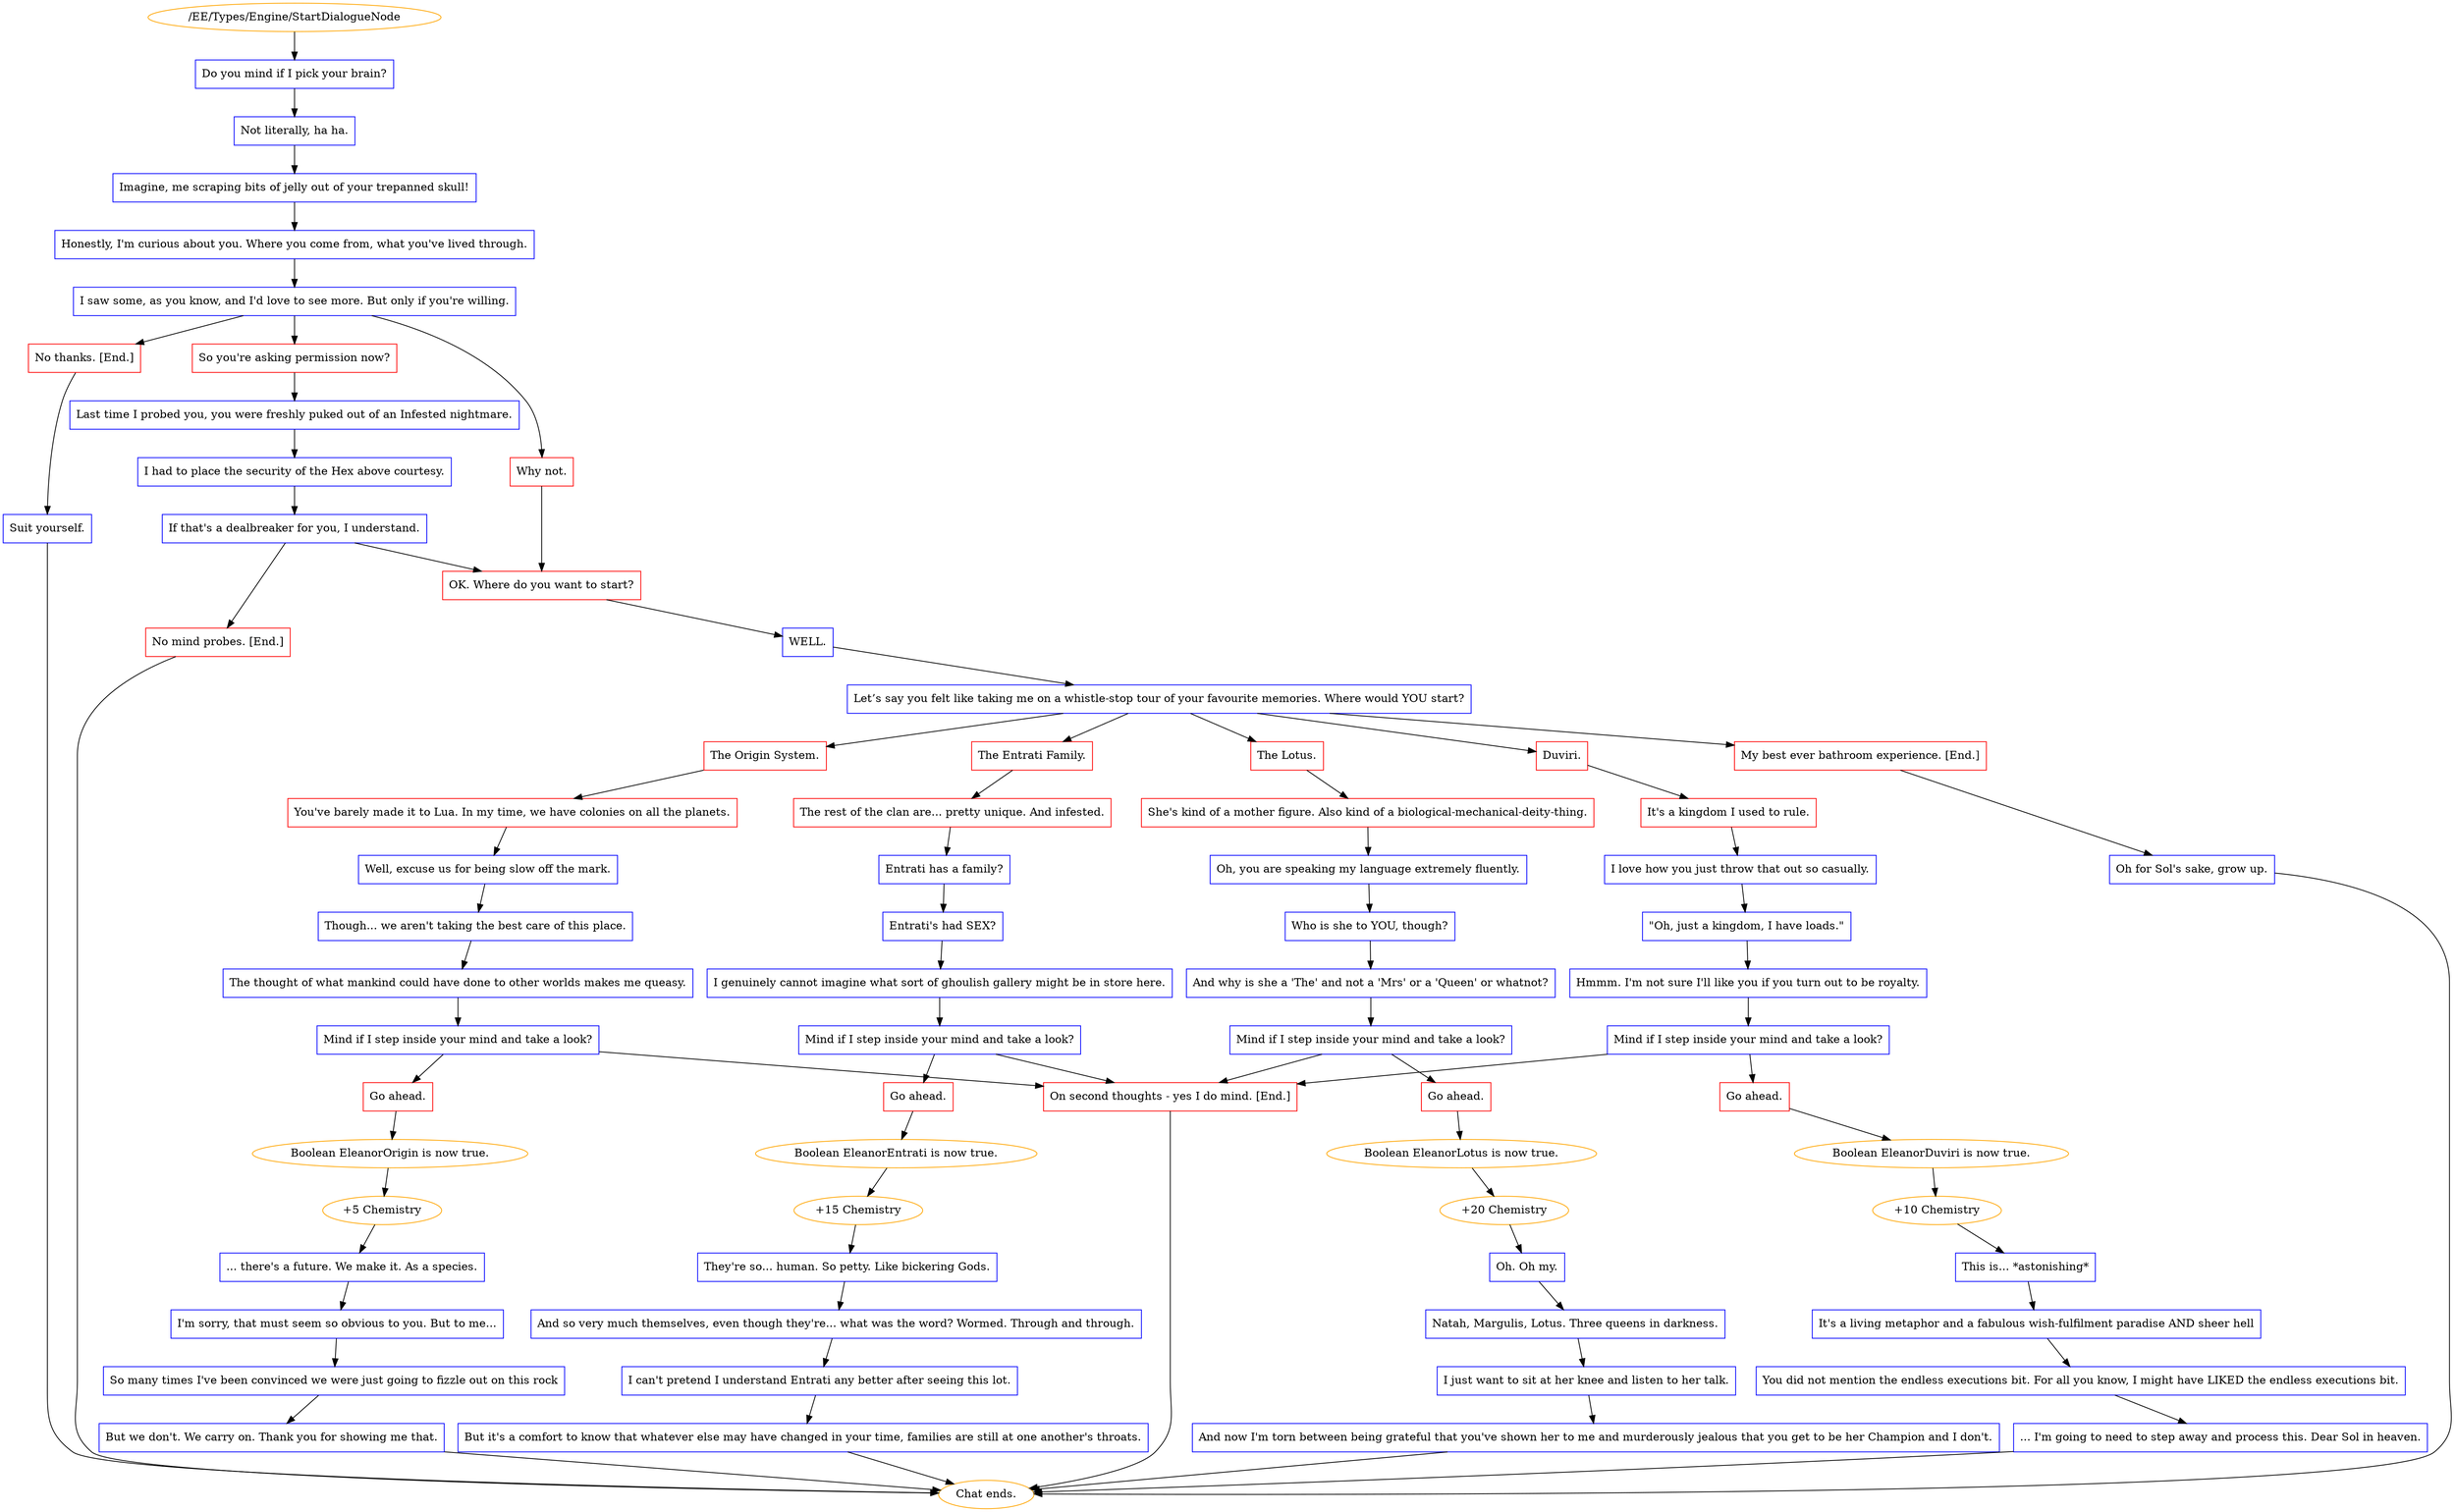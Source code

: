 digraph {
	63 [label="/EE/Types/Engine/StartDialogueNode",color=orange];
		63 -> 64;
	64 [label="Do you mind if I pick your brain?",shape=box,color=blue];
		64 -> 65;
	65 [label="Not literally, ha ha.",shape=box,color=blue];
		65 -> 66;
	66 [label="Imagine, me scraping bits of jelly out of your trepanned skull!",shape=box,color=blue];
		66 -> 67;
	67 [label="Honestly, I'm curious about you. Where you come from, what you've lived through.",shape=box,color=blue];
		67 -> 68;
	68 [label="I saw some, as you know, and I'd love to see more. But only if you're willing.",shape=box,color=blue];
		68 -> 71;
		68 -> 70;
		68 -> 69;
	71 [label="Why not.",shape=box,color=red];
		71 -> 78;
	70 [label="So you're asking permission now?",shape=box,color=red];
		70 -> 74;
	69 [label="No thanks. [End.]",shape=box,color=red];
		69 -> 73;
	78 [label="OK. Where do you want to start?",shape=box,color=red];
		78 -> 80;
	74 [label="Last time I probed you, you were freshly puked out of an Infested nightmare.",shape=box,color=blue];
		74 -> 75;
	73 [label="Suit yourself.",shape=box,color=blue];
		73 -> "Chat ends.";
	80 [label="WELL.",shape=box,color=blue];
		80 -> 81;
	75 [label="I had to place the security of the Hex above courtesy.",shape=box,color=blue];
		75 -> 76;
	"Chat ends." [color=orange];
	81 [label="Let’s say you felt like taking me on a whistle-stop tour of your favourite memories. Where would YOU start?",shape=box,color=blue];
		81 -> 82;
		81 -> 83;
		81 -> 84;
		81 -> 85;
		81 -> 86;
	76 [label="If that's a dealbreaker for you, I understand.",shape=box,color=blue];
		76 -> 78;
		76 -> 77;
	82 [label="Duviri.",shape=box,color=red];
		82 -> 89;
	83 [label="The Origin System.",shape=box,color=red];
		83 -> 90;
	84 [label="The Entrati Family.",shape=box,color=red];
		84 -> 91;
	85 [label="The Lotus.",shape=box,color=red];
		85 -> 92;
	86 [label="My best ever bathroom experience. [End.]",shape=box,color=red];
		86 -> 87;
	77 [label="No mind probes. [End.]",shape=box,color=red];
		77 -> "Chat ends.";
	89 [label="It's a kingdom I used to rule.",shape=box,color=red];
		89 -> 93;
	90 [label="You've barely made it to Lua. In my time, we have colonies on all the planets.",shape=box,color=red];
		90 -> 94;
	91 [label="The rest of the clan are... pretty unique. And infested.",shape=box,color=red];
		91 -> 95;
	92 [label="She's kind of a mother figure. Also kind of a biological-mechanical-deity-thing.",shape=box,color=red];
		92 -> 96;
	87 [label="Oh for Sol's sake, grow up.",shape=box,color=blue];
		87 -> "Chat ends.";
	"Chat ends." [color=orange];
	93 [label="I love how you just throw that out so casually.",shape=box,color=blue];
		93 -> 97;
	94 [label="Well, excuse us for being slow off the mark.",shape=box,color=blue];
		94 -> 98;
	95 [label="Entrati has a family?",shape=box,color=blue];
		95 -> 99;
	96 [label="Oh, you are speaking my language extremely fluently.",shape=box,color=blue];
		96 -> 100;
	"Chat ends." [color=orange];
	97 [label="\"Oh, just a kingdom, I have loads.\"",shape=box,color=blue];
		97 -> 101;
	98 [label="Though... we aren't taking the best care of this place.",shape=box,color=blue];
		98 -> 102;
	99 [label="Entrati's had SEX?",shape=box,color=blue];
		99 -> 103;
	100 [label="Who is she to YOU, though?",shape=box,color=blue];
		100 -> 104;
	101 [label="Hmmm. I'm not sure I'll like you if you turn out to be royalty.",shape=box,color=blue];
		101 -> 105;
	102 [label="The thought of what mankind could have done to other worlds makes me queasy.",shape=box,color=blue];
		102 -> 106;
	103 [label="I genuinely cannot imagine what sort of ghoulish gallery might be in store here.",shape=box,color=blue];
		103 -> 107;
	104 [label="And why is she a 'The' and not a 'Mrs' or a 'Queen' or whatnot?",shape=box,color=blue];
		104 -> 108;
	105 [label="Mind if I step inside your mind and take a look?",shape=box,color=blue];
		105 -> 109;
		105 -> 113;
	106 [label="Mind if I step inside your mind and take a look?",shape=box,color=blue];
		106 -> 110;
		106 -> 113;
	107 [label="Mind if I step inside your mind and take a look?",shape=box,color=blue];
		107 -> 111;
		107 -> 113;
	108 [label="Mind if I step inside your mind and take a look?",shape=box,color=blue];
		108 -> 112;
		108 -> 113;
	109 [label="Go ahead.",shape=box,color=red];
		109 -> 115;
	113 [label="On second thoughts - yes I do mind. [End.]",shape=box,color=red];
		113 -> "Chat ends.";
	110 [label="Go ahead.",shape=box,color=red];
		110 -> 116;
	111 [label="Go ahead.",shape=box,color=red];
		111 -> 117;
	112 [label="Go ahead.",shape=box,color=red];
		112 -> 118;
	115 [label="Boolean EleanorDuviri is now true.",color=orange];
		115 -> 135;
	"Chat ends." [color=orange];
	116 [label="Boolean EleanorOrigin is now true.",color=orange];
		116 -> 138;
	117 [label="Boolean EleanorEntrati is now true.",color=orange];
		117 -> 140;
	118 [label="Boolean EleanorLotus is now true.",color=orange];
		118 -> 142;
	135 [label="+10 Chemistry",color=orange];
		135 -> 119;
	138 [label="+5 Chemistry",color=orange];
		138 -> 120;
	140 [label="+15 Chemistry",color=orange];
		140 -> 121;
	142 [label="+20 Chemistry",color=orange];
		142 -> 122;
	119 [label="This is... *astonishing*",shape=box,color=blue];
		119 -> 123;
	120 [label="... there's a future. We make it. As a species.",shape=box,color=blue];
		120 -> 124;
	121 [label="They're so... human. So petty. Like bickering Gods.",shape=box,color=blue];
		121 -> 125;
	122 [label="Oh. Oh my.",shape=box,color=blue];
		122 -> 126;
	123 [label="It's a living metaphor and a fabulous wish-fulfilment paradise AND sheer hell",shape=box,color=blue];
		123 -> 127;
	124 [label="I'm sorry, that must seem so obvious to you. But to me...",shape=box,color=blue];
		124 -> 128;
	125 [label="And so very much themselves, even though they're... what was the word? Wormed. Through and through.",shape=box,color=blue];
		125 -> 129;
	126 [label="Natah, Margulis, Lotus. Three queens in darkness.",shape=box,color=blue];
		126 -> 130;
	127 [label="You did not mention the endless executions bit. For all you know, I might have LIKED the endless executions bit.",shape=box,color=blue];
		127 -> 131;
	128 [label="So many times I've been convinced we were just going to fizzle out on this rock",shape=box,color=blue];
		128 -> 132;
	129 [label="I can't pretend I understand Entrati any better after seeing this lot.",shape=box,color=blue];
		129 -> 133;
	130 [label="I just want to sit at her knee and listen to her talk.",shape=box,color=blue];
		130 -> 134;
	131 [label="... I'm going to need to step away and process this. Dear Sol in heaven.",shape=box,color=blue];
		131 -> "Chat ends.";
	132 [label="But we don't. We carry on. Thank you for showing me that.",shape=box,color=blue];
		132 -> "Chat ends.";
	133 [label="But it's a comfort to know that whatever else may have changed in your time, families are still at one another's throats.",shape=box,color=blue];
		133 -> "Chat ends.";
	134 [label="And now I'm torn between being grateful that you've shown her to me and murderously jealous that you get to be her Champion and I don't.",shape=box,color=blue];
		134 -> "Chat ends.";
	"Chat ends." [color=orange];
	"Chat ends." [color=orange];
	"Chat ends." [color=orange];
	"Chat ends." [color=orange];
}